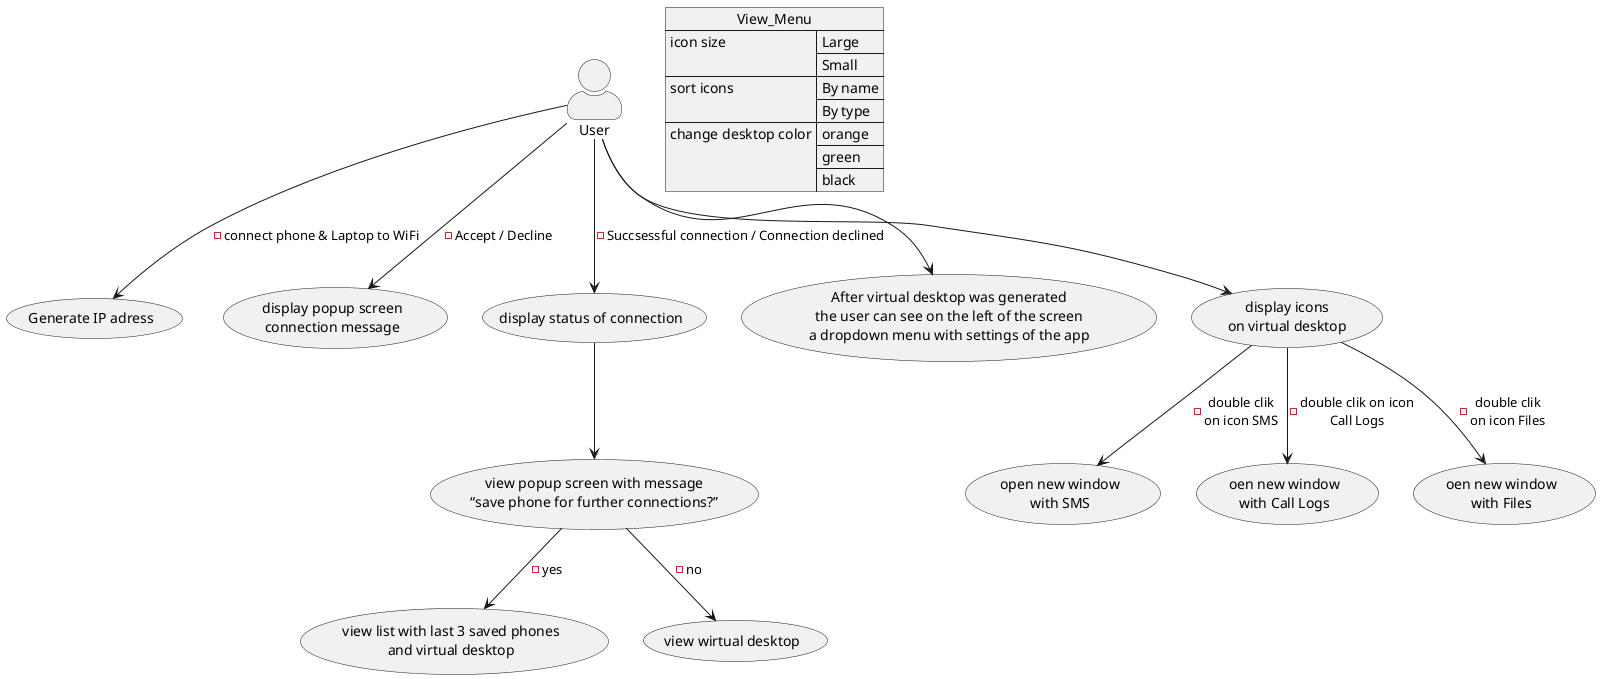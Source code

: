 @startuml
skinparam actorStyle awesome
User -->(Generate IP adress) :- connect phone & Laptop to WiFi
User --> (display popup screen\nconnection message) :- Accept / Decline
User --> (display status of connection) :- Succsessful connection / Connection declined
(display status of connection) --> (view popup screen with message\n“save phone for further connections?”)
(view popup screen with message\n“save phone for further connections?”)-->(view list with last 3 saved phones\nand virtual desktop) :- yes
(view popup screen with message\n“save phone for further connections?”) -->(view wirtual desktop) :- no
User --> (After virtual desktop was generated\nthe user can see on the left of the screen\na dropdown menu with settings of the app)
json View_Menu{
    "icon size": ["Large", "Small"],
    "sort icons": ["By name", "By type"],
    "change desktop color": ["orange", "green", "black"]
}
User --> (display icons\non virtual desktop)
(display icons\non virtual desktop) --> (open new window\nwith SMS) :-double clik \non icon SMS
(display icons\non virtual desktop) -->(oen new window\nwith Call Logs) :-double clik on icon\nCall Logs
(display icons\non virtual desktop) --> (oen new window\nwith Files) :-double clik \non icon Files

@enduml